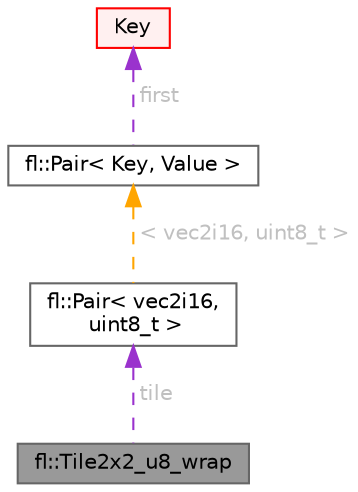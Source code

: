 digraph "fl::Tile2x2_u8_wrap"
{
 // INTERACTIVE_SVG=YES
 // LATEX_PDF_SIZE
  bgcolor="transparent";
  edge [fontname=Helvetica,fontsize=10,labelfontname=Helvetica,labelfontsize=10];
  node [fontname=Helvetica,fontsize=10,shape=box,height=0.2,width=0.4];
  Node1 [id="Node000001",label="fl::Tile2x2_u8_wrap",height=0.2,width=0.4,color="gray40", fillcolor="grey60", style="filled", fontcolor="black",tooltip=" "];
  Node2 -> Node1 [id="edge1_Node000001_Node000002",dir="back",color="darkorchid3",style="dashed",tooltip=" ",label=" tile",fontcolor="grey" ];
  Node2 [id="Node000002",label="fl::Pair\< vec2i16,\l uint8_t \>",height=0.2,width=0.4,color="gray40", fillcolor="white", style="filled",URL="$d5/def/structfl_1_1_pair.html",tooltip=" "];
  Node3 -> Node2 [id="edge2_Node000002_Node000003",dir="back",color="orange",style="dashed",tooltip=" ",label=" \< vec2i16, uint8_t \>",fontcolor="grey" ];
  Node3 [id="Node000003",label="fl::Pair\< Key, Value \>",height=0.2,width=0.4,color="gray40", fillcolor="white", style="filled",URL="$d5/def/structfl_1_1_pair.html",tooltip=" "];
  Node4 -> Node3 [id="edge3_Node000003_Node000004",dir="back",color="darkorchid3",style="dashed",tooltip=" ",label=" first",fontcolor="grey" ];
  Node4 [id="Node000004",label="Key",height=0.2,width=0.4,color="red", fillcolor="#FFF0F0", style="filled",URL="$db/d42/struct_key.html",tooltip=" "];
}
